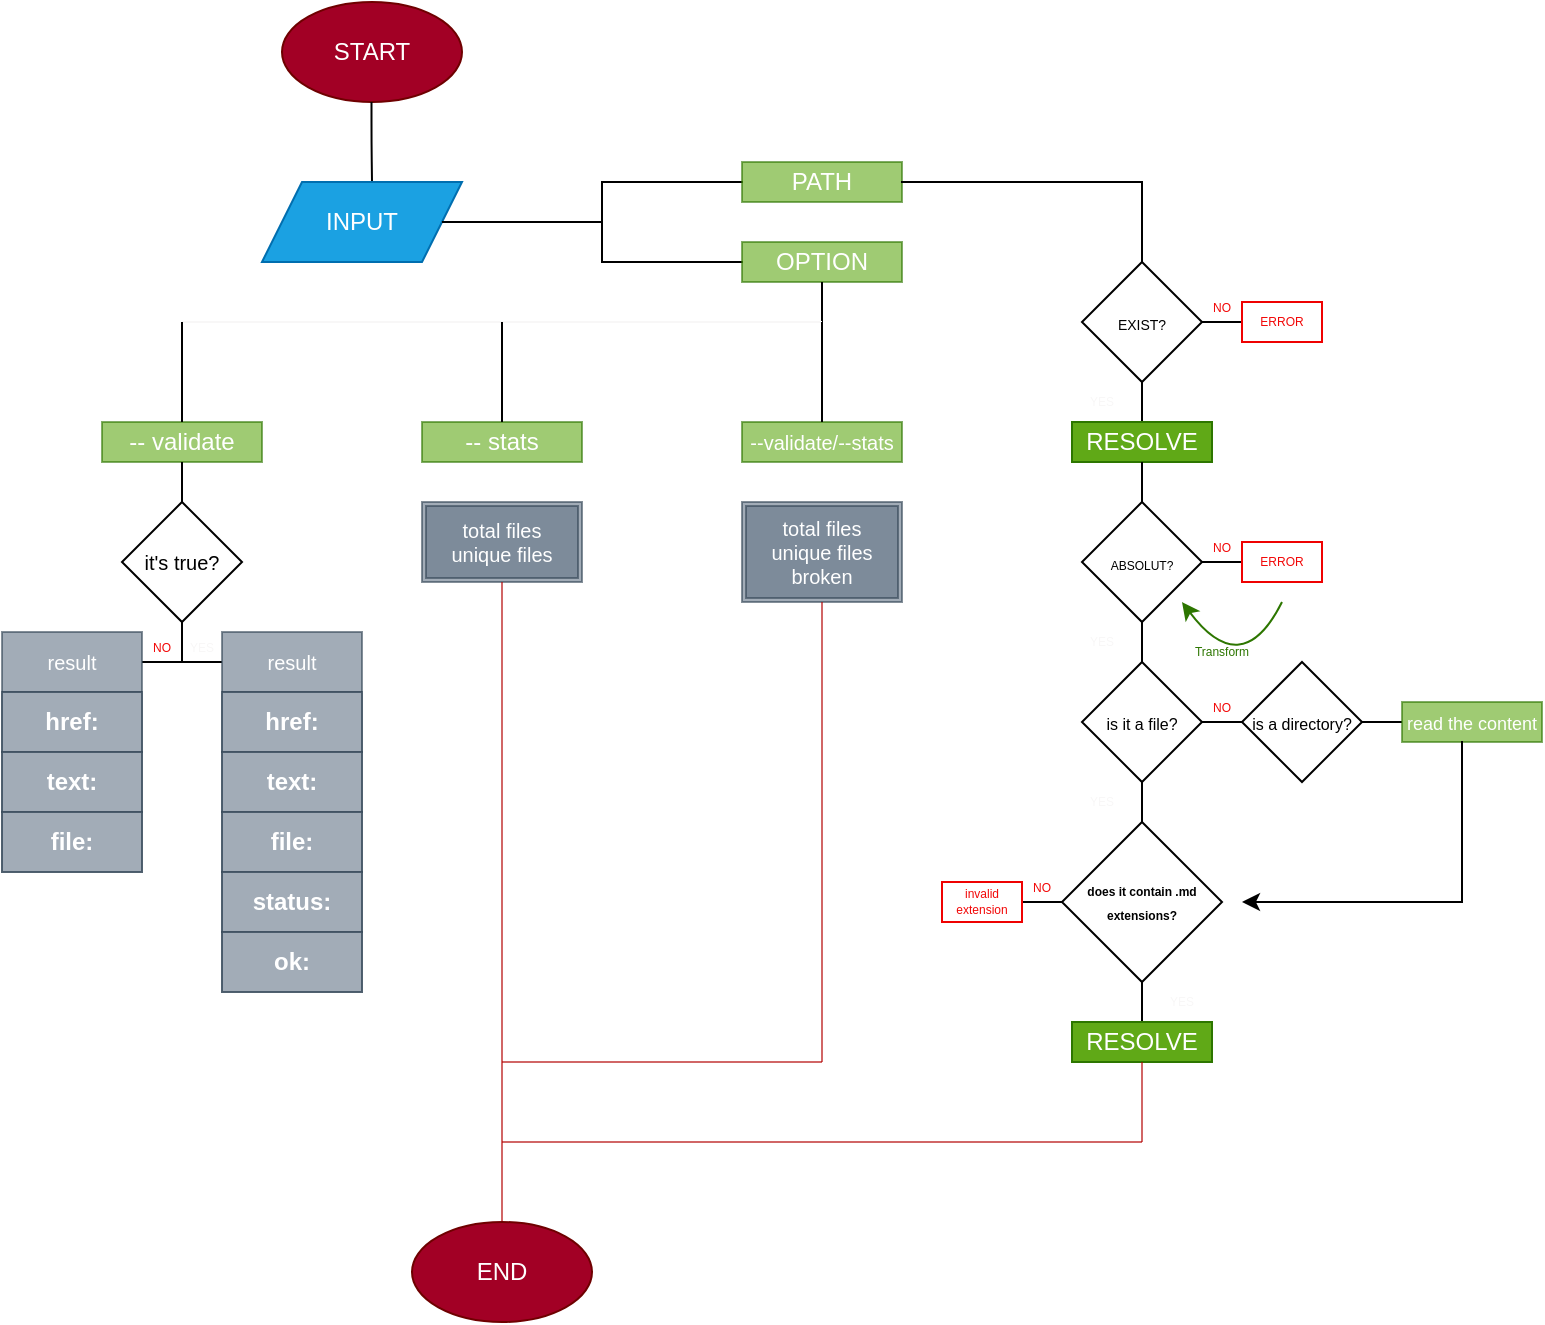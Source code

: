 <mxfile>
    <diagram id="EDfYm0DCEiSoTOs859ao" name="Page-1">
        <mxGraphModel dx="1266" dy="720" grid="1" gridSize="10" guides="1" tooltips="1" connect="1" arrows="1" fold="1" page="1" pageScale="1" pageWidth="850" pageHeight="1100" math="0" shadow="0">
            <root>
                <mxCell id="0"/>
                <mxCell id="1" parent="0"/>
                <mxCell id="2" value="START" style="ellipse;whiteSpace=wrap;html=1;fillColor=#a20025;fontColor=#ffffff;strokeColor=#6F0000;" vertex="1" parent="1">
                    <mxGeometry x="170" y="30" width="90" height="50" as="geometry"/>
                </mxCell>
                <mxCell id="3" value="" style="endArrow=none;html=1;" edge="1" parent="1">
                    <mxGeometry width="50" height="50" relative="1" as="geometry">
                        <mxPoint x="215" y="120" as="sourcePoint"/>
                        <mxPoint x="214.75" y="80" as="targetPoint"/>
                        <Array as="points">
                            <mxPoint x="214.75" y="100"/>
                        </Array>
                    </mxGeometry>
                </mxCell>
                <mxCell id="4" value="INPUT" style="shape=parallelogram;perimeter=parallelogramPerimeter;whiteSpace=wrap;html=1;fixedSize=1;fillColor=#1ba1e2;fontColor=#ffffff;strokeColor=#006EAF;" vertex="1" parent="1">
                    <mxGeometry x="160" y="120" width="100" height="40" as="geometry"/>
                </mxCell>
                <mxCell id="5" value="" style="line;strokeWidth=1;html=1;perimeter=backbonePerimeter;points=[];outlineConnect=0;" vertex="1" parent="1">
                    <mxGeometry x="250" y="135" width="80" height="10" as="geometry"/>
                </mxCell>
                <mxCell id="6" value="" style="shape=partialRectangle;whiteSpace=wrap;html=1;bottom=0;right=0;fillColor=none;strokeWidth=1;" vertex="1" parent="1">
                    <mxGeometry x="330" y="120" width="70" height="30" as="geometry"/>
                </mxCell>
                <mxCell id="12" value="" style="shape=partialRectangle;whiteSpace=wrap;html=1;bottom=1;right=0;fillColor=none;strokeWidth=1;top=0;" vertex="1" parent="1">
                    <mxGeometry x="330" y="150" width="70" height="10" as="geometry"/>
                </mxCell>
                <mxCell id="13" value="PATH" style="rounded=0;whiteSpace=wrap;html=1;strokeWidth=1;fillColor=#60a917;strokeColor=#2D7600;fontColor=#ffffff;glass=0;shadow=0;opacity=60;" vertex="1" parent="1">
                    <mxGeometry x="400" y="110" width="80" height="20" as="geometry"/>
                </mxCell>
                <mxCell id="14" value="OPTION" style="rounded=0;whiteSpace=wrap;html=1;strokeWidth=1;fillColor=#60a917;fontColor=#ffffff;strokeColor=#2D7600;opacity=60;" vertex="1" parent="1">
                    <mxGeometry x="400" y="150" width="80" height="20" as="geometry"/>
                </mxCell>
                <mxCell id="15" value="" style="shape=partialRectangle;whiteSpace=wrap;html=1;bottom=0;right=1;fillColor=none;strokeWidth=1;left=0;" vertex="1" parent="1">
                    <mxGeometry x="480" y="120" width="120" height="40" as="geometry"/>
                </mxCell>
                <mxCell id="16" value="&lt;font style=&quot;font-size: 7px;&quot;&gt;EXIST?&lt;/font&gt;" style="rhombus;whiteSpace=wrap;html=1;strokeWidth=1;" vertex="1" parent="1">
                    <mxGeometry x="570" y="160" width="60" height="60" as="geometry"/>
                </mxCell>
                <mxCell id="18" value="" style="line;strokeWidth=1;direction=south;html=1;fontSize=7;" vertex="1" parent="1">
                    <mxGeometry x="595" y="220" width="10" height="20" as="geometry"/>
                </mxCell>
                <mxCell id="19" value="&lt;p style=&quot;line-height: 100%;&quot;&gt;&lt;span style=&quot;font-size: 6px;&quot;&gt;ABSOLUT?&lt;br&gt;&lt;/span&gt;&lt;/p&gt;" style="rhombus;whiteSpace=wrap;html=1;strokeWidth=1;spacing=2;" vertex="1" parent="1">
                    <mxGeometry x="570" y="280" width="60" height="60" as="geometry"/>
                </mxCell>
                <mxCell id="20" value="" style="line;strokeWidth=1;html=1;perimeter=backbonePerimeter;points=[];outlineConnect=0;fontSize=6;" vertex="1" parent="1">
                    <mxGeometry x="630" y="185" width="20" height="10" as="geometry"/>
                </mxCell>
                <mxCell id="21" value="&lt;font color=&quot;#f20707&quot;&gt;NO&lt;/font&gt;" style="text;html=1;strokeColor=none;fillColor=none;align=center;verticalAlign=middle;whiteSpace=wrap;rounded=0;strokeWidth=1;fontSize=6;" vertex="1" parent="1">
                    <mxGeometry x="630" y="180" width="20" height="5" as="geometry"/>
                </mxCell>
                <mxCell id="22" value="ERROR" style="rounded=0;whiteSpace=wrap;html=1;strokeWidth=1;fontSize=6;fontColor=#f20707;strokeColor=#ef0101;" vertex="1" parent="1">
                    <mxGeometry x="650" y="180" width="40" height="20" as="geometry"/>
                </mxCell>
                <mxCell id="23" value="RESOLVE" style="rounded=0;whiteSpace=wrap;html=1;strokeWidth=1;fillColor=#60a917;strokeColor=#2D7600;fontColor=#ffffff;" vertex="1" parent="1">
                    <mxGeometry x="565" y="240" width="70" height="20" as="geometry"/>
                </mxCell>
                <mxCell id="24" value="" style="line;strokeWidth=1;direction=south;html=1;fontSize=7;" vertex="1" parent="1">
                    <mxGeometry x="595" y="260" width="10" height="20" as="geometry"/>
                </mxCell>
                <mxCell id="25" value="" style="line;strokeWidth=1;html=1;perimeter=backbonePerimeter;points=[];outlineConnect=0;fontSize=6;" vertex="1" parent="1">
                    <mxGeometry x="630" y="305" width="20" height="10" as="geometry"/>
                </mxCell>
                <mxCell id="26" value="&lt;font color=&quot;#f20707&quot;&gt;NO&lt;/font&gt;" style="text;html=1;strokeColor=none;fillColor=none;align=center;verticalAlign=middle;whiteSpace=wrap;rounded=0;strokeWidth=1;fontSize=6;" vertex="1" parent="1">
                    <mxGeometry x="630" y="300" width="20" height="5" as="geometry"/>
                </mxCell>
                <mxCell id="27" value="ERROR" style="rounded=0;whiteSpace=wrap;html=1;strokeWidth=1;fontSize=6;fontColor=#f20707;strokeColor=#ef0101;" vertex="1" parent="1">
                    <mxGeometry x="650" y="300" width="40" height="20" as="geometry"/>
                </mxCell>
                <mxCell id="29" value="&lt;font color=&quot;#f8f7f7&quot;&gt;YES&lt;/font&gt;" style="text;html=1;strokeColor=none;fillColor=none;align=center;verticalAlign=middle;whiteSpace=wrap;rounded=0;strokeWidth=1;fontSize=6;fontColor=#f20707;" vertex="1" parent="1">
                    <mxGeometry x="565" y="225" width="30" height="10" as="geometry"/>
                </mxCell>
                <mxCell id="31" value="" style="endArrow=classic;html=1;fontSize=6;fontColor=#f8f7f7;curved=1;fillColor=#60a917;strokeColor=#2D7600;" edge="1" parent="1">
                    <mxGeometry width="50" height="50" relative="1" as="geometry">
                        <mxPoint x="670" y="330" as="sourcePoint"/>
                        <mxPoint x="620" y="330" as="targetPoint"/>
                        <Array as="points">
                            <mxPoint x="650" y="370"/>
                            <mxPoint x="620" y="330"/>
                        </Array>
                    </mxGeometry>
                </mxCell>
                <mxCell id="32" value="&lt;font color=&quot;#2d7600&quot;&gt;Transform&lt;/font&gt;" style="text;html=1;strokeColor=none;fillColor=none;align=center;verticalAlign=middle;whiteSpace=wrap;rounded=0;strokeWidth=1;fontSize=6;fontColor=#f8f7f7;" vertex="1" parent="1">
                    <mxGeometry x="620" y="350" width="40" height="10" as="geometry"/>
                </mxCell>
                <mxCell id="34" value="&lt;p style=&quot;line-height: 100%;&quot;&gt;&lt;font style=&quot;font-size: 8px;&quot;&gt;is it a file?&lt;/font&gt;&lt;br&gt;&lt;/p&gt;" style="rhombus;whiteSpace=wrap;html=1;strokeWidth=1;spacing=2;" vertex="1" parent="1">
                    <mxGeometry x="570" y="360" width="60" height="60" as="geometry"/>
                </mxCell>
                <mxCell id="35" value="" style="line;strokeWidth=1;direction=south;html=1;fontSize=7;" vertex="1" parent="1">
                    <mxGeometry x="595" y="340" width="10" height="20" as="geometry"/>
                </mxCell>
                <mxCell id="36" value="" style="line;strokeWidth=1;html=1;perimeter=backbonePerimeter;points=[];outlineConnect=0;fontSize=6;" vertex="1" parent="1">
                    <mxGeometry x="630" y="385" width="20" height="10" as="geometry"/>
                </mxCell>
                <mxCell id="37" value="&lt;font color=&quot;#f20707&quot;&gt;NO&lt;/font&gt;" style="text;html=1;strokeColor=none;fillColor=none;align=center;verticalAlign=middle;whiteSpace=wrap;rounded=0;strokeWidth=1;fontSize=6;" vertex="1" parent="1">
                    <mxGeometry x="630" y="380" width="20" height="5" as="geometry"/>
                </mxCell>
                <mxCell id="38" value="&lt;p style=&quot;line-height: 100%;&quot;&gt;&lt;span style=&quot;font-size: 8px;&quot;&gt;is a directory?&lt;/span&gt;&lt;br&gt;&lt;/p&gt;" style="rhombus;whiteSpace=wrap;html=1;strokeWidth=1;spacing=2;" vertex="1" parent="1">
                    <mxGeometry x="650" y="360" width="60" height="60" as="geometry"/>
                </mxCell>
                <mxCell id="39" value="" style="line;strokeWidth=1;html=1;perimeter=backbonePerimeter;points=[];outlineConnect=0;fontSize=6;" vertex="1" parent="1">
                    <mxGeometry x="710" y="385" width="20" height="10" as="geometry"/>
                </mxCell>
                <mxCell id="40" value="&lt;font style=&quot;font-size: 9px;&quot;&gt;read the content&lt;/font&gt;" style="rounded=0;whiteSpace=wrap;html=1;strokeWidth=1;fillColor=#60a917;strokeColor=#2D7600;fontColor=#ffffff;opacity=60;" vertex="1" parent="1">
                    <mxGeometry x="730" y="380" width="70" height="20" as="geometry"/>
                </mxCell>
                <mxCell id="41" value="" style="line;strokeWidth=1;direction=south;html=1;fontSize=7;" vertex="1" parent="1">
                    <mxGeometry x="595" y="420" width="10" height="20" as="geometry"/>
                </mxCell>
                <mxCell id="42" value="&lt;h5 style=&quot;line-height: 100%;&quot;&gt;&lt;font style=&quot;font-size: 6px;&quot;&gt;does it contain .md extensions?&lt;/font&gt;&lt;/h5&gt;" style="rhombus;whiteSpace=wrap;html=1;strokeWidth=1;spacing=2;" vertex="1" parent="1">
                    <mxGeometry x="560" y="440" width="80" height="80" as="geometry"/>
                </mxCell>
                <mxCell id="43" value="&lt;font color=&quot;#f8f7f7&quot;&gt;YES&lt;/font&gt;" style="text;html=1;strokeColor=none;fillColor=none;align=center;verticalAlign=middle;whiteSpace=wrap;rounded=0;strokeWidth=1;fontSize=6;fontColor=#f20707;" vertex="1" parent="1">
                    <mxGeometry x="565" y="345" width="30" height="10" as="geometry"/>
                </mxCell>
                <mxCell id="44" value="&lt;font color=&quot;#f8f7f7&quot;&gt;YES&lt;/font&gt;" style="text;html=1;strokeColor=none;fillColor=none;align=center;verticalAlign=middle;whiteSpace=wrap;rounded=0;strokeWidth=1;fontSize=6;fontColor=#f20707;" vertex="1" parent="1">
                    <mxGeometry x="565" y="425" width="30" height="10" as="geometry"/>
                </mxCell>
                <mxCell id="45" value="" style="line;strokeWidth=1;html=1;perimeter=backbonePerimeter;points=[];outlineConnect=0;fontSize=6;" vertex="1" parent="1">
                    <mxGeometry x="540" y="475" width="20" height="10" as="geometry"/>
                </mxCell>
                <mxCell id="46" value="&lt;font color=&quot;#f20707&quot;&gt;NO&lt;/font&gt;" style="text;html=1;strokeColor=none;fillColor=none;align=center;verticalAlign=middle;whiteSpace=wrap;rounded=0;strokeWidth=1;fontSize=6;" vertex="1" parent="1">
                    <mxGeometry x="540" y="470" width="20" height="5" as="geometry"/>
                </mxCell>
                <mxCell id="47" value="" style="line;strokeWidth=1;direction=south;html=1;fontSize=7;" vertex="1" parent="1">
                    <mxGeometry x="595" y="520" width="10" height="20" as="geometry"/>
                </mxCell>
                <mxCell id="48" value="&lt;font color=&quot;#f8f7f7&quot;&gt;YES&lt;/font&gt;" style="text;html=1;strokeColor=none;fillColor=none;align=center;verticalAlign=middle;whiteSpace=wrap;rounded=0;strokeWidth=1;fontSize=6;fontColor=#f20707;" vertex="1" parent="1">
                    <mxGeometry x="605" y="525" width="30" height="10" as="geometry"/>
                </mxCell>
                <mxCell id="49" value="RESOLVE" style="rounded=0;whiteSpace=wrap;html=1;strokeWidth=1;fillColor=#60a917;strokeColor=#2D7600;fontColor=#ffffff;" vertex="1" parent="1">
                    <mxGeometry x="565" y="540" width="70" height="20" as="geometry"/>
                </mxCell>
                <mxCell id="50" value="invalid extension" style="rounded=0;whiteSpace=wrap;html=1;strokeWidth=1;fontSize=6;fontColor=#f20707;strokeColor=#ef0101;" vertex="1" parent="1">
                    <mxGeometry x="500" y="470" width="40" height="20" as="geometry"/>
                </mxCell>
                <mxCell id="51" value="" style="shape=partialRectangle;whiteSpace=wrap;html=1;bottom=1;right=1;fillColor=none;strokeWidth=1;top=0;left=0;" vertex="1" parent="1">
                    <mxGeometry x="660" y="400" width="100" height="80" as="geometry"/>
                </mxCell>
                <mxCell id="52" value="" style="endArrow=classic;html=1;fontSize=6;fontColor=#2d7600;curved=1;" edge="1" parent="1">
                    <mxGeometry width="50" height="50" relative="1" as="geometry">
                        <mxPoint x="660" y="480" as="sourcePoint"/>
                        <mxPoint x="650" y="480" as="targetPoint"/>
                    </mxGeometry>
                </mxCell>
                <mxCell id="53" value="&lt;font style=&quot;font-size: 10px;&quot;&gt;--validate/--stats&lt;/font&gt;" style="rounded=0;whiteSpace=wrap;html=1;strokeWidth=1;fillColor=#60a917;fontColor=#ffffff;strokeColor=#2D7600;opacity=60;" vertex="1" parent="1">
                    <mxGeometry x="400" y="240" width="80" height="20" as="geometry"/>
                </mxCell>
                <mxCell id="54" value="-- stats" style="rounded=0;whiteSpace=wrap;html=1;strokeWidth=1;fillColor=#60a917;fontColor=#ffffff;strokeColor=#2D7600;opacity=60;" vertex="1" parent="1">
                    <mxGeometry x="240" y="240" width="80" height="20" as="geometry"/>
                </mxCell>
                <mxCell id="55" value="-- validate" style="rounded=0;whiteSpace=wrap;html=1;strokeWidth=1;fillColor=#60a917;fontColor=#ffffff;strokeColor=#2D7600;opacity=60;" vertex="1" parent="1">
                    <mxGeometry x="80" y="240" width="80" height="20" as="geometry"/>
                </mxCell>
                <mxCell id="61" value="" style="line;strokeWidth=1;direction=south;html=1;fontSize=7;" vertex="1" parent="1">
                    <mxGeometry x="435" y="170" width="10" height="20" as="geometry"/>
                </mxCell>
                <mxCell id="64" value="" style="line;strokeWidth=1;html=1;rounded=0;shadow=0;glass=0;sketch=0;strokeColor=#f8f7f7;fontSize=6;fontColor=#2d7600;" vertex="1" parent="1">
                    <mxGeometry x="120" y="185" width="320" height="10" as="geometry"/>
                </mxCell>
                <mxCell id="65" value="" style="line;strokeWidth=1;direction=south;html=1;fontSize=7;" vertex="1" parent="1">
                    <mxGeometry x="115" y="190" width="10" height="50" as="geometry"/>
                </mxCell>
                <mxCell id="66" value="" style="line;strokeWidth=1;direction=south;html=1;fontSize=7;" vertex="1" parent="1">
                    <mxGeometry x="275" y="190" width="10" height="50" as="geometry"/>
                </mxCell>
                <mxCell id="67" value="" style="line;strokeWidth=1;direction=south;html=1;fontSize=7;" vertex="1" parent="1">
                    <mxGeometry x="435" y="190" width="10" height="50" as="geometry"/>
                </mxCell>
                <mxCell id="68" value="&lt;p style=&quot;line-height: 100%;&quot;&gt;&lt;font style=&quot;font-size: 10px;&quot;&gt;it's true?&lt;/font&gt;&lt;br&gt;&lt;/p&gt;" style="rhombus;whiteSpace=wrap;html=1;strokeWidth=1;spacing=2;" vertex="1" parent="1">
                    <mxGeometry x="90" y="280" width="60" height="60" as="geometry"/>
                </mxCell>
                <mxCell id="69" value="" style="line;strokeWidth=1;direction=south;html=1;fontSize=7;" vertex="1" parent="1">
                    <mxGeometry x="115" y="260" width="10" height="20" as="geometry"/>
                </mxCell>
                <mxCell id="70" value="" style="line;strokeWidth=1;direction=south;html=1;fontSize=7;" vertex="1" parent="1">
                    <mxGeometry x="115" y="340" width="10" height="20" as="geometry"/>
                </mxCell>
                <mxCell id="71" value="" style="line;strokeWidth=1;html=1;perimeter=backbonePerimeter;points=[];outlineConnect=0;fontSize=6;" vertex="1" parent="1">
                    <mxGeometry x="100" y="355" width="20" height="10" as="geometry"/>
                </mxCell>
                <mxCell id="72" value="&lt;font color=&quot;#f20707&quot;&gt;NO&lt;/font&gt;" style="text;html=1;strokeColor=none;fillColor=none;align=center;verticalAlign=middle;whiteSpace=wrap;rounded=0;strokeWidth=1;fontSize=6;" vertex="1" parent="1">
                    <mxGeometry x="100" y="350" width="20" height="5" as="geometry"/>
                </mxCell>
                <mxCell id="74" value="result" style="swimlane;fontStyle=0;childLayout=stackLayout;horizontal=1;startSize=30;horizontalStack=0;resizeParent=1;resizeParentMax=0;resizeLast=0;collapsible=1;marginBottom=0;whiteSpace=wrap;html=1;rounded=0;shadow=0;glass=0;sketch=0;strokeColor=#314354;strokeWidth=1;fontSize=10;fontColor=#ffffff;opacity=60;fillColor=#647687;" vertex="1" parent="1">
                    <mxGeometry x="30" y="345" width="70" height="120" as="geometry">
                        <mxRectangle x="30" y="345" width="60" height="30" as="alternateBounds"/>
                    </mxGeometry>
                </mxCell>
                <mxCell id="75" value="&lt;font style=&quot;font-size: 12px;&quot;&gt;&lt;b&gt;href:&lt;/b&gt;&lt;/font&gt;" style="text;strokeColor=#314354;fillColor=#647687;align=center;verticalAlign=middle;spacingLeft=4;spacingRight=4;overflow=hidden;points=[[0,0.5],[1,0.5]];portConstraint=eastwest;rotatable=0;whiteSpace=wrap;html=1;rounded=0;shadow=0;glass=0;sketch=0;strokeWidth=1;fontSize=10;fontColor=#ffffff;opacity=60;" vertex="1" parent="74">
                    <mxGeometry y="30" width="70" height="30" as="geometry"/>
                </mxCell>
                <mxCell id="76" value="&lt;font style=&quot;font-size: 12px;&quot;&gt;&lt;b&gt;text:&lt;/b&gt;&lt;/font&gt;" style="text;strokeColor=#314354;fillColor=#647687;align=center;verticalAlign=middle;spacingLeft=4;spacingRight=4;overflow=hidden;points=[[0,0.5],[1,0.5]];portConstraint=eastwest;rotatable=0;whiteSpace=wrap;html=1;rounded=0;shadow=0;glass=0;sketch=0;strokeWidth=1;fontSize=10;fontColor=#ffffff;opacity=60;" vertex="1" parent="74">
                    <mxGeometry y="60" width="70" height="30" as="geometry"/>
                </mxCell>
                <mxCell id="77" value="&lt;font style=&quot;font-size: 12px;&quot;&gt;&lt;b&gt;file:&lt;/b&gt;&lt;/font&gt;" style="text;strokeColor=#314354;fillColor=#647687;align=center;verticalAlign=middle;spacingLeft=4;spacingRight=4;overflow=hidden;points=[[0,0.5],[1,0.5]];portConstraint=eastwest;rotatable=0;whiteSpace=wrap;html=1;rounded=0;shadow=0;glass=0;sketch=0;strokeWidth=1;fontSize=10;fontColor=#ffffff;opacity=60;" vertex="1" parent="74">
                    <mxGeometry y="90" width="70" height="30" as="geometry"/>
                </mxCell>
                <mxCell id="78" value="" style="line;strokeWidth=1;html=1;perimeter=backbonePerimeter;points=[];outlineConnect=0;fontSize=6;" vertex="1" parent="1">
                    <mxGeometry x="120" y="355" width="20" height="10" as="geometry"/>
                </mxCell>
                <mxCell id="79" value="&lt;font color=&quot;#f8f7f7&quot;&gt;YES&lt;/font&gt;" style="text;html=1;strokeColor=none;fillColor=none;align=center;verticalAlign=middle;whiteSpace=wrap;rounded=0;strokeWidth=1;fontSize=6;fontColor=#f20707;" vertex="1" parent="1">
                    <mxGeometry x="115" y="347.5" width="30" height="10" as="geometry"/>
                </mxCell>
                <mxCell id="105" value="&lt;span style=&quot;background-color: initial;&quot;&gt;total files&lt;/span&gt;&lt;br&gt;unique files" style="shape=ext;double=1;rounded=0;whiteSpace=wrap;html=1;shadow=0;glass=0;sketch=0;strokeColor=#314354;strokeWidth=1;fontFamily=Helvetica;fontSize=10;fontColor=#ffffff;startSize=22;fillColor=#647687;opacity=60;align=center;" vertex="1" parent="1">
                    <mxGeometry x="240" y="280" width="80" height="40" as="geometry"/>
                </mxCell>
                <mxCell id="106" value="total files&lt;br&gt;unique files&lt;br&gt;broken" style="shape=ext;double=1;rounded=0;whiteSpace=wrap;html=1;shadow=0;glass=0;sketch=0;strokeColor=#314354;strokeWidth=1;fontFamily=Helvetica;fontSize=10;fontColor=#ffffff;startSize=22;fillColor=#647687;opacity=60;" vertex="1" parent="1">
                    <mxGeometry x="400" y="280" width="80" height="50" as="geometry"/>
                </mxCell>
                <mxCell id="108" value="" style="line;strokeWidth=1;direction=south;html=1;perimeter=backbonePerimeter;points=[];outlineConnect=0;rounded=0;shadow=0;glass=0;sketch=0;strokeColor=#B20000;fontFamily=Helvetica;fontSize=10;fontColor=#ffffff;startSize=22;fillColor=#e51400;opacity=60;" vertex="1" parent="1">
                    <mxGeometry x="275" y="320" width="10" height="280" as="geometry"/>
                </mxCell>
                <mxCell id="109" value="" style="line;strokeWidth=1;direction=south;html=1;perimeter=backbonePerimeter;points=[];outlineConnect=0;rounded=0;shadow=0;glass=0;sketch=0;strokeColor=#B20000;fontFamily=Helvetica;fontSize=10;fontColor=#ffffff;startSize=22;fillColor=#e51400;opacity=60;" vertex="1" parent="1">
                    <mxGeometry x="435" y="330" width="10" height="230" as="geometry"/>
                </mxCell>
                <mxCell id="110" value="" style="line;strokeWidth=1;direction=south;html=1;perimeter=backbonePerimeter;points=[];outlineConnect=0;rounded=0;shadow=0;glass=0;sketch=0;strokeColor=#B20000;fontFamily=Helvetica;fontSize=10;fontColor=#ffffff;startSize=22;fillColor=#e51400;opacity=60;" vertex="1" parent="1">
                    <mxGeometry x="595" y="560" width="10" height="40" as="geometry"/>
                </mxCell>
                <mxCell id="111" value="" style="line;strokeWidth=1;html=1;rounded=0;shadow=0;glass=0;sketch=0;strokeColor=#B20000;fontFamily=Helvetica;fontSize=10;fontColor=#ffffff;startSize=22;fillColor=#e51400;opacity=60;" vertex="1" parent="1">
                    <mxGeometry x="280" y="550" width="160" height="20" as="geometry"/>
                </mxCell>
                <mxCell id="112" value="" style="line;strokeWidth=1;html=1;rounded=0;shadow=0;glass=0;sketch=0;strokeColor=#B20000;fontFamily=Helvetica;fontSize=10;fontColor=#ffffff;startSize=22;fillColor=#e51400;opacity=60;" vertex="1" parent="1">
                    <mxGeometry x="280" y="590" width="320" height="20" as="geometry"/>
                </mxCell>
                <mxCell id="113" value="" style="line;strokeWidth=1;direction=south;html=1;perimeter=backbonePerimeter;points=[];outlineConnect=0;rounded=0;shadow=0;glass=0;sketch=0;strokeColor=#B20000;fontFamily=Helvetica;fontSize=10;fontColor=#ffffff;startSize=22;fillColor=#e51400;opacity=60;" vertex="1" parent="1">
                    <mxGeometry x="275" y="600" width="10" height="40" as="geometry"/>
                </mxCell>
                <mxCell id="114" value="END" style="ellipse;whiteSpace=wrap;html=1;fillColor=#a20025;fontColor=#ffffff;strokeColor=#6F0000;" vertex="1" parent="1">
                    <mxGeometry x="235" y="640" width="90" height="50" as="geometry"/>
                </mxCell>
                <mxCell id="115" value="result" style="swimlane;fontStyle=0;childLayout=stackLayout;horizontal=1;startSize=30;horizontalStack=0;resizeParent=1;resizeParentMax=0;resizeLast=0;collapsible=1;marginBottom=0;whiteSpace=wrap;html=1;rounded=0;shadow=0;glass=0;sketch=0;strokeColor=#314354;strokeWidth=1;fontSize=10;fontColor=#ffffff;opacity=60;fillColor=#647687;" vertex="1" parent="1">
                    <mxGeometry x="140" y="345" width="70" height="180" as="geometry">
                        <mxRectangle x="140" y="345" width="60" height="30" as="alternateBounds"/>
                    </mxGeometry>
                </mxCell>
                <mxCell id="116" value="&lt;font style=&quot;font-size: 12px;&quot;&gt;&lt;b&gt;href:&lt;/b&gt;&lt;/font&gt;" style="text;strokeColor=#314354;fillColor=#647687;align=center;verticalAlign=middle;spacingLeft=4;spacingRight=4;overflow=hidden;points=[[0,0.5],[1,0.5]];portConstraint=eastwest;rotatable=0;whiteSpace=wrap;html=1;rounded=0;shadow=0;glass=0;sketch=0;strokeWidth=1;fontSize=10;fontColor=#ffffff;opacity=60;" vertex="1" parent="115">
                    <mxGeometry y="30" width="70" height="30" as="geometry"/>
                </mxCell>
                <mxCell id="117" value="&lt;font style=&quot;font-size: 12px;&quot;&gt;&lt;b&gt;text:&lt;/b&gt;&lt;/font&gt;" style="text;strokeColor=#314354;fillColor=#647687;align=center;verticalAlign=middle;spacingLeft=4;spacingRight=4;overflow=hidden;points=[[0,0.5],[1,0.5]];portConstraint=eastwest;rotatable=0;whiteSpace=wrap;html=1;rounded=0;shadow=0;glass=0;sketch=0;strokeWidth=1;fontSize=10;fontColor=#ffffff;opacity=60;" vertex="1" parent="115">
                    <mxGeometry y="60" width="70" height="30" as="geometry"/>
                </mxCell>
                <mxCell id="118" value="&lt;font style=&quot;font-size: 12px;&quot;&gt;&lt;b&gt;file:&lt;/b&gt;&lt;/font&gt;" style="text;strokeColor=#314354;fillColor=#647687;align=center;verticalAlign=middle;spacingLeft=4;spacingRight=4;overflow=hidden;points=[[0,0.5],[1,0.5]];portConstraint=eastwest;rotatable=0;whiteSpace=wrap;html=1;rounded=0;shadow=0;glass=0;sketch=0;strokeWidth=1;fontSize=10;fontColor=#ffffff;opacity=60;" vertex="1" parent="115">
                    <mxGeometry y="90" width="70" height="30" as="geometry"/>
                </mxCell>
                <mxCell id="119" value="&lt;font style=&quot;font-size: 12px;&quot;&gt;&lt;b&gt;status:&lt;/b&gt;&lt;/font&gt;" style="text;strokeColor=#314354;fillColor=#647687;align=center;verticalAlign=middle;spacingLeft=4;spacingRight=4;overflow=hidden;points=[[0,0.5],[1,0.5]];portConstraint=eastwest;rotatable=0;whiteSpace=wrap;html=1;rounded=0;shadow=0;glass=0;sketch=0;strokeWidth=1;fontSize=10;fontColor=#ffffff;opacity=60;" vertex="1" parent="115">
                    <mxGeometry y="120" width="70" height="30" as="geometry"/>
                </mxCell>
                <mxCell id="120" value="&lt;span style=&quot;font-size: 12px;&quot;&gt;&lt;b&gt;ok:&lt;/b&gt;&lt;/span&gt;" style="text;strokeColor=#314354;fillColor=#647687;align=center;verticalAlign=middle;spacingLeft=4;spacingRight=4;overflow=hidden;points=[[0,0.5],[1,0.5]];portConstraint=eastwest;rotatable=0;whiteSpace=wrap;html=1;rounded=0;shadow=0;glass=0;sketch=0;strokeWidth=1;fontSize=10;fontColor=#ffffff;opacity=60;" vertex="1" parent="115">
                    <mxGeometry y="150" width="70" height="30" as="geometry"/>
                </mxCell>
            </root>
        </mxGraphModel>
    </diagram>
</mxfile>